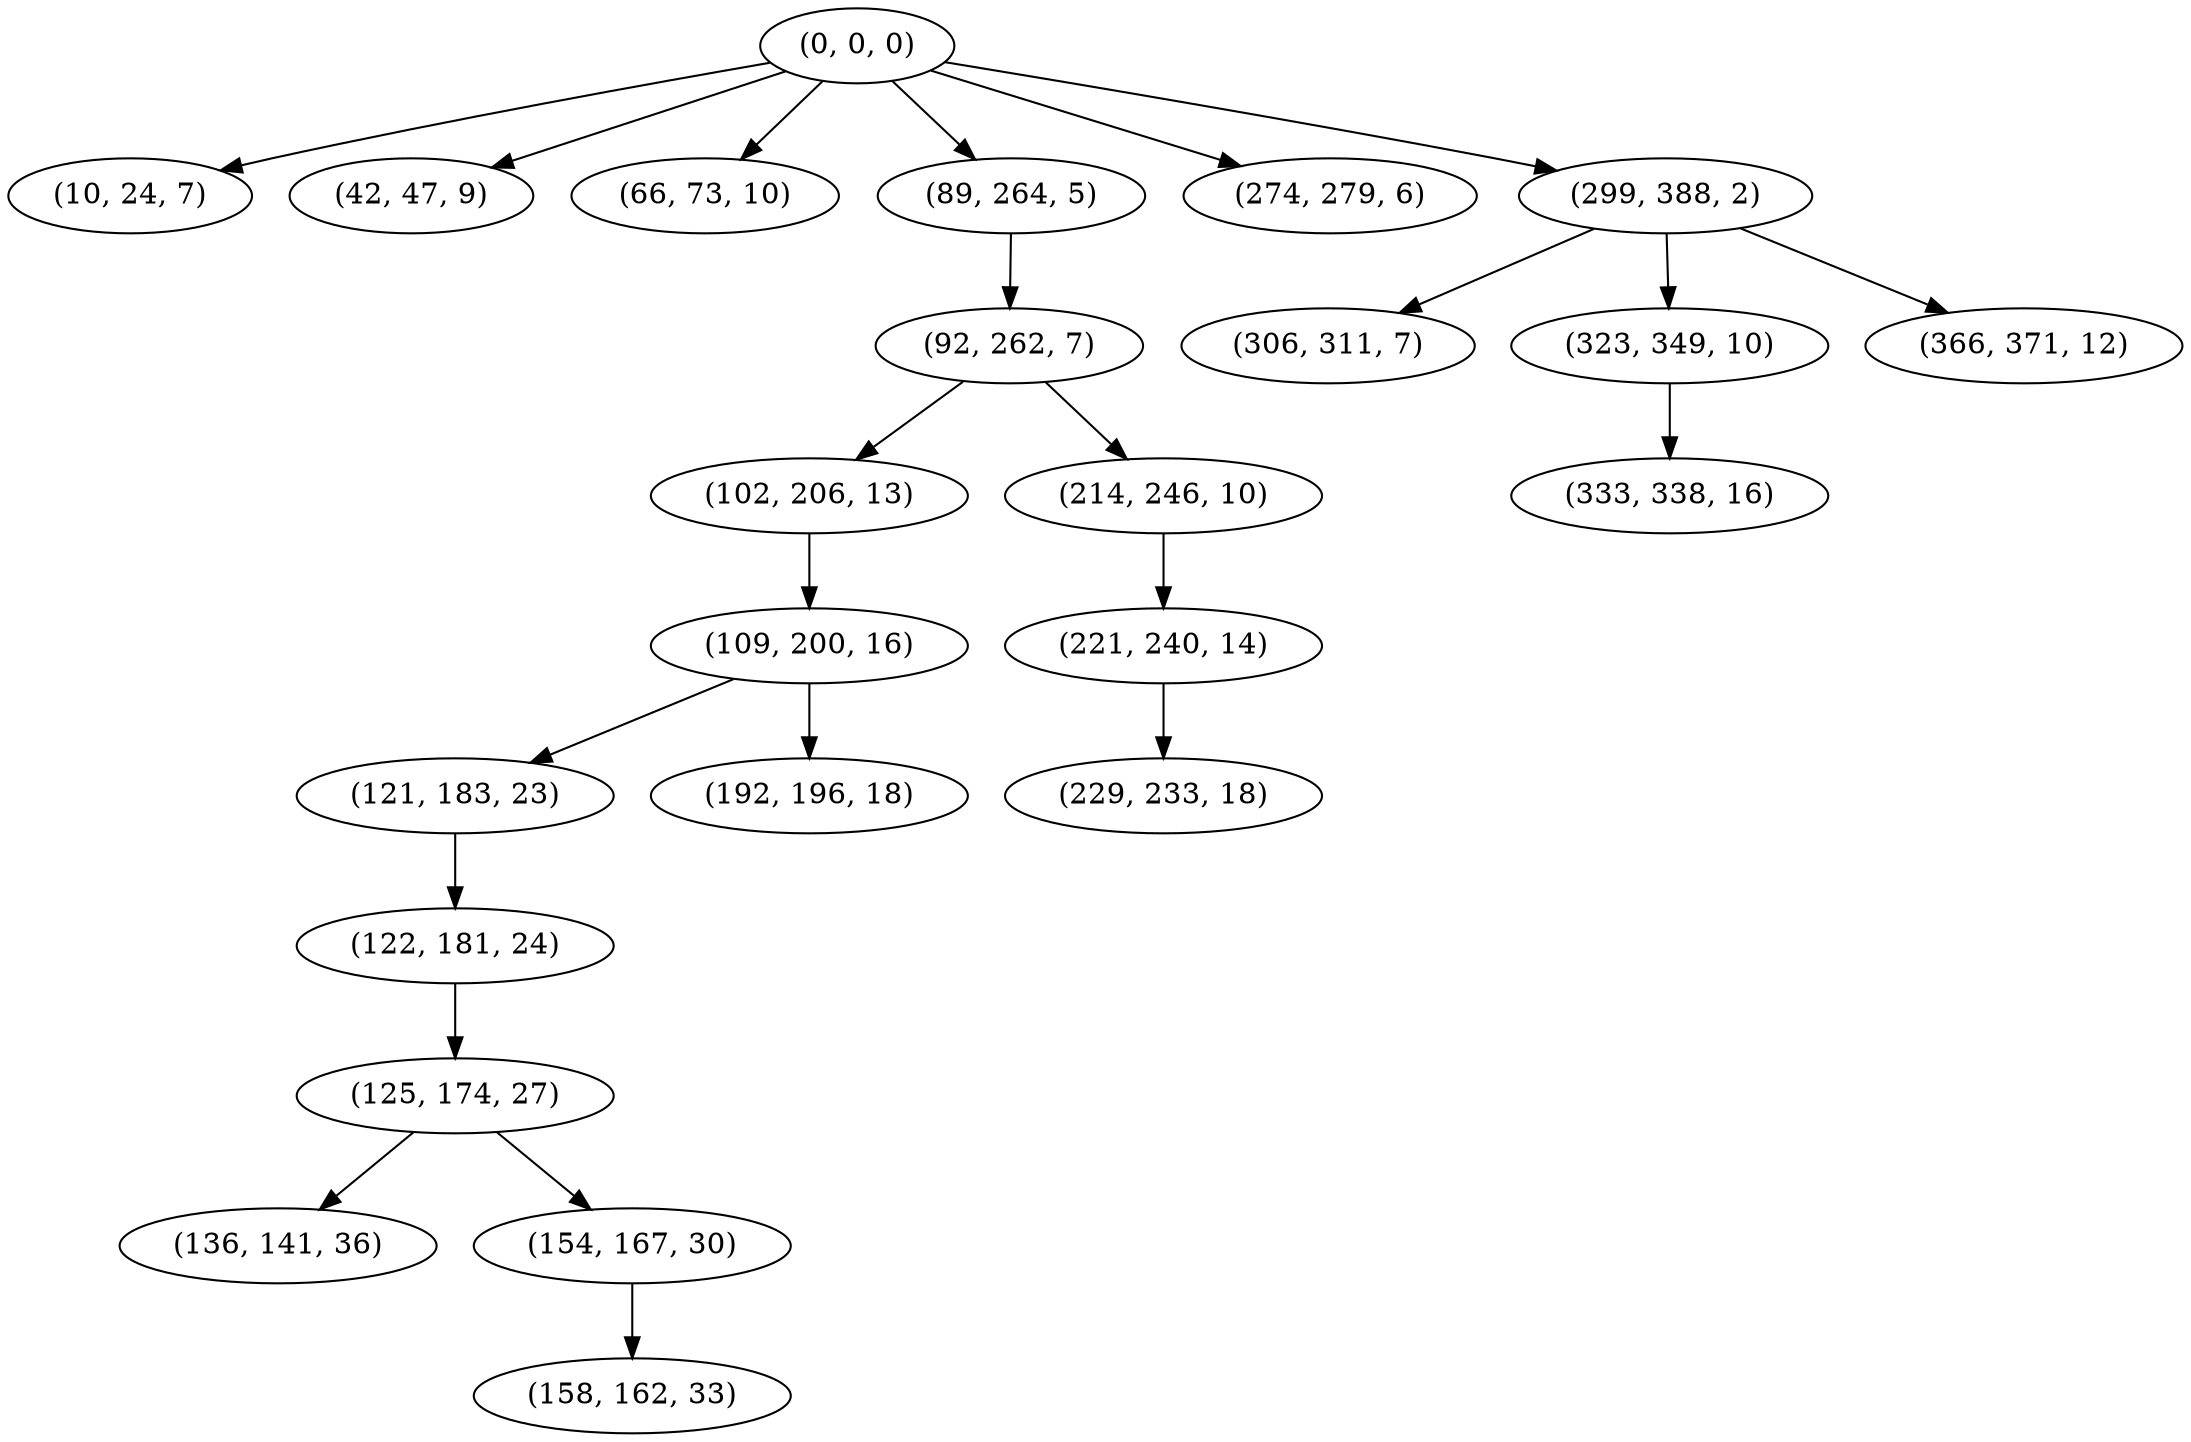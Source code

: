 digraph tree {
    "(0, 0, 0)";
    "(10, 24, 7)";
    "(42, 47, 9)";
    "(66, 73, 10)";
    "(89, 264, 5)";
    "(92, 262, 7)";
    "(102, 206, 13)";
    "(109, 200, 16)";
    "(121, 183, 23)";
    "(122, 181, 24)";
    "(125, 174, 27)";
    "(136, 141, 36)";
    "(154, 167, 30)";
    "(158, 162, 33)";
    "(192, 196, 18)";
    "(214, 246, 10)";
    "(221, 240, 14)";
    "(229, 233, 18)";
    "(274, 279, 6)";
    "(299, 388, 2)";
    "(306, 311, 7)";
    "(323, 349, 10)";
    "(333, 338, 16)";
    "(366, 371, 12)";
    "(0, 0, 0)" -> "(10, 24, 7)";
    "(0, 0, 0)" -> "(42, 47, 9)";
    "(0, 0, 0)" -> "(66, 73, 10)";
    "(0, 0, 0)" -> "(89, 264, 5)";
    "(0, 0, 0)" -> "(274, 279, 6)";
    "(0, 0, 0)" -> "(299, 388, 2)";
    "(89, 264, 5)" -> "(92, 262, 7)";
    "(92, 262, 7)" -> "(102, 206, 13)";
    "(92, 262, 7)" -> "(214, 246, 10)";
    "(102, 206, 13)" -> "(109, 200, 16)";
    "(109, 200, 16)" -> "(121, 183, 23)";
    "(109, 200, 16)" -> "(192, 196, 18)";
    "(121, 183, 23)" -> "(122, 181, 24)";
    "(122, 181, 24)" -> "(125, 174, 27)";
    "(125, 174, 27)" -> "(136, 141, 36)";
    "(125, 174, 27)" -> "(154, 167, 30)";
    "(154, 167, 30)" -> "(158, 162, 33)";
    "(214, 246, 10)" -> "(221, 240, 14)";
    "(221, 240, 14)" -> "(229, 233, 18)";
    "(299, 388, 2)" -> "(306, 311, 7)";
    "(299, 388, 2)" -> "(323, 349, 10)";
    "(299, 388, 2)" -> "(366, 371, 12)";
    "(323, 349, 10)" -> "(333, 338, 16)";
}

